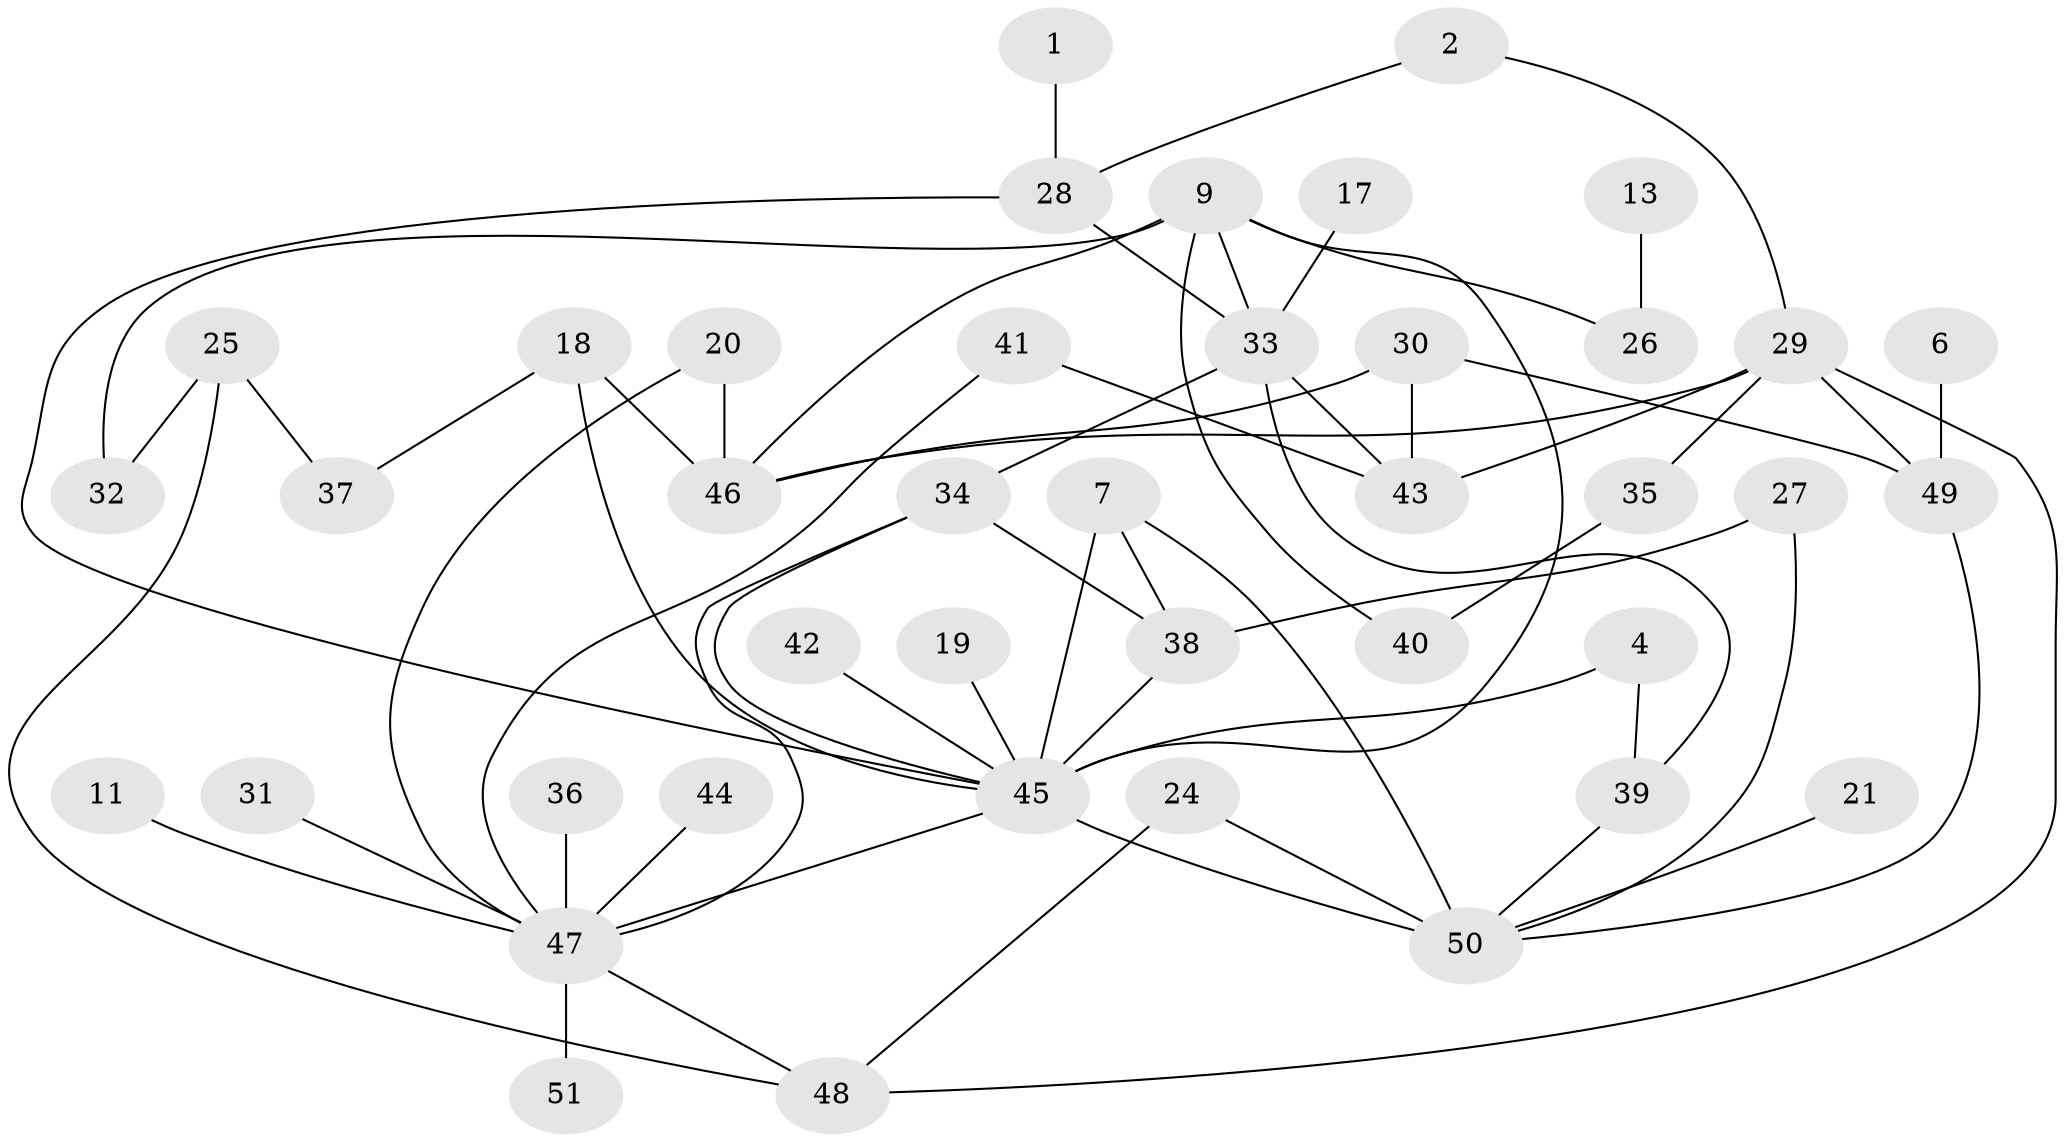 // original degree distribution, {1: 0.2376237623762376, 2: 0.25742574257425743, 3: 0.21782178217821782, 7: 0.009900990099009901, 0: 0.09900990099009901, 4: 0.0891089108910891, 5: 0.0297029702970297, 8: 0.009900990099009901, 6: 0.04950495049504951}
// Generated by graph-tools (version 1.1) at 2025/25/03/09/25 03:25:13]
// undirected, 41 vertices, 62 edges
graph export_dot {
graph [start="1"]
  node [color=gray90,style=filled];
  1;
  2;
  4;
  6;
  7;
  9;
  11;
  13;
  17;
  18;
  19;
  20;
  21;
  24;
  25;
  26;
  27;
  28;
  29;
  30;
  31;
  32;
  33;
  34;
  35;
  36;
  37;
  38;
  39;
  40;
  41;
  42;
  43;
  44;
  45;
  46;
  47;
  48;
  49;
  50;
  51;
  1 -- 28 [weight=1.0];
  2 -- 28 [weight=1.0];
  2 -- 29 [weight=1.0];
  4 -- 39 [weight=1.0];
  4 -- 45 [weight=1.0];
  6 -- 49 [weight=1.0];
  7 -- 38 [weight=1.0];
  7 -- 45 [weight=1.0];
  7 -- 50 [weight=1.0];
  9 -- 26 [weight=1.0];
  9 -- 32 [weight=1.0];
  9 -- 33 [weight=1.0];
  9 -- 40 [weight=1.0];
  9 -- 45 [weight=2.0];
  9 -- 46 [weight=2.0];
  11 -- 47 [weight=1.0];
  13 -- 26 [weight=1.0];
  17 -- 33 [weight=1.0];
  18 -- 37 [weight=1.0];
  18 -- 45 [weight=1.0];
  18 -- 46 [weight=1.0];
  19 -- 45 [weight=1.0];
  20 -- 46 [weight=1.0];
  20 -- 47 [weight=1.0];
  21 -- 50 [weight=1.0];
  24 -- 48 [weight=1.0];
  24 -- 50 [weight=1.0];
  25 -- 32 [weight=1.0];
  25 -- 37 [weight=1.0];
  25 -- 48 [weight=1.0];
  27 -- 38 [weight=1.0];
  27 -- 50 [weight=1.0];
  28 -- 33 [weight=1.0];
  28 -- 45 [weight=1.0];
  29 -- 35 [weight=1.0];
  29 -- 43 [weight=2.0];
  29 -- 46 [weight=1.0];
  29 -- 48 [weight=1.0];
  29 -- 49 [weight=1.0];
  30 -- 43 [weight=1.0];
  30 -- 46 [weight=1.0];
  30 -- 49 [weight=1.0];
  31 -- 47 [weight=1.0];
  33 -- 34 [weight=1.0];
  33 -- 39 [weight=1.0];
  33 -- 43 [weight=2.0];
  34 -- 38 [weight=2.0];
  34 -- 45 [weight=1.0];
  34 -- 47 [weight=1.0];
  35 -- 40 [weight=1.0];
  36 -- 47 [weight=1.0];
  38 -- 45 [weight=1.0];
  39 -- 50 [weight=1.0];
  41 -- 43 [weight=1.0];
  41 -- 47 [weight=1.0];
  42 -- 45 [weight=1.0];
  44 -- 47 [weight=1.0];
  45 -- 47 [weight=1.0];
  45 -- 50 [weight=2.0];
  47 -- 48 [weight=1.0];
  47 -- 51 [weight=1.0];
  49 -- 50 [weight=1.0];
}
